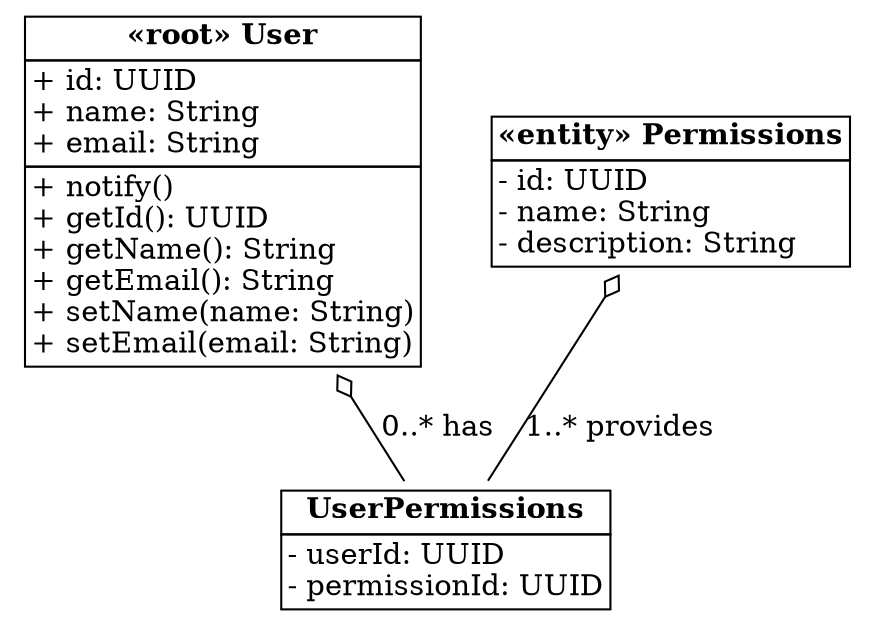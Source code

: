 digraph User_Management_Aggregate {
  node [shape=plaintext];

  // Root: User
  User [label=<
    <table border="0" cellborder="1" cellspacing="0">
      <tr><td><b>«root» User</b></td></tr>
      <tr><td align="left">+ id: UUID<br align="left"/>+ name: String<br 
align="left"/>+ email: String</td></tr>
      <tr><td border="1" align="left">+ notify()<br align="left"/>+ 
getId(): UUID<br align="left"/>+ getName(): String<br align="left"/>+ 
getEmail(): String<br align="left"/>+ setName(name: String)<br 
align="left"/>+ setEmail(email: String)</td></tr>
    </table>>];

  // Entity: Permissions
  Permissions [label=<
    <table border="0" cellborder="1" cellspacing="0">
      <tr><td><b>«entity» Permissions</b></td></tr>
      <tr><td align="left">- id: UUID<br align="left"/>- name: String<br 
align="left"/>- description: String</td></tr>
    </table>>];

  // Relationship Table: UserPermissions
  UserPermissions [label=<
    <table border="0" cellborder="1" cellspacing="0">
      <tr><td><b>UserPermissions</b></td></tr>
      <tr><td align="left">- userId: UUID<br align="left"/>- permissionId: 
UUID</td></tr>
    </table>>];

  // Relationships within the User Management Aggregate
  User -> UserPermissions [label="0..* has" arrowtail=odiamond 
arrowhead=normal dir=back];
  Permissions -> UserPermissions [label="1..* provides" arrowtail=odiamond 
arrowhead=normal dir=back];
}

